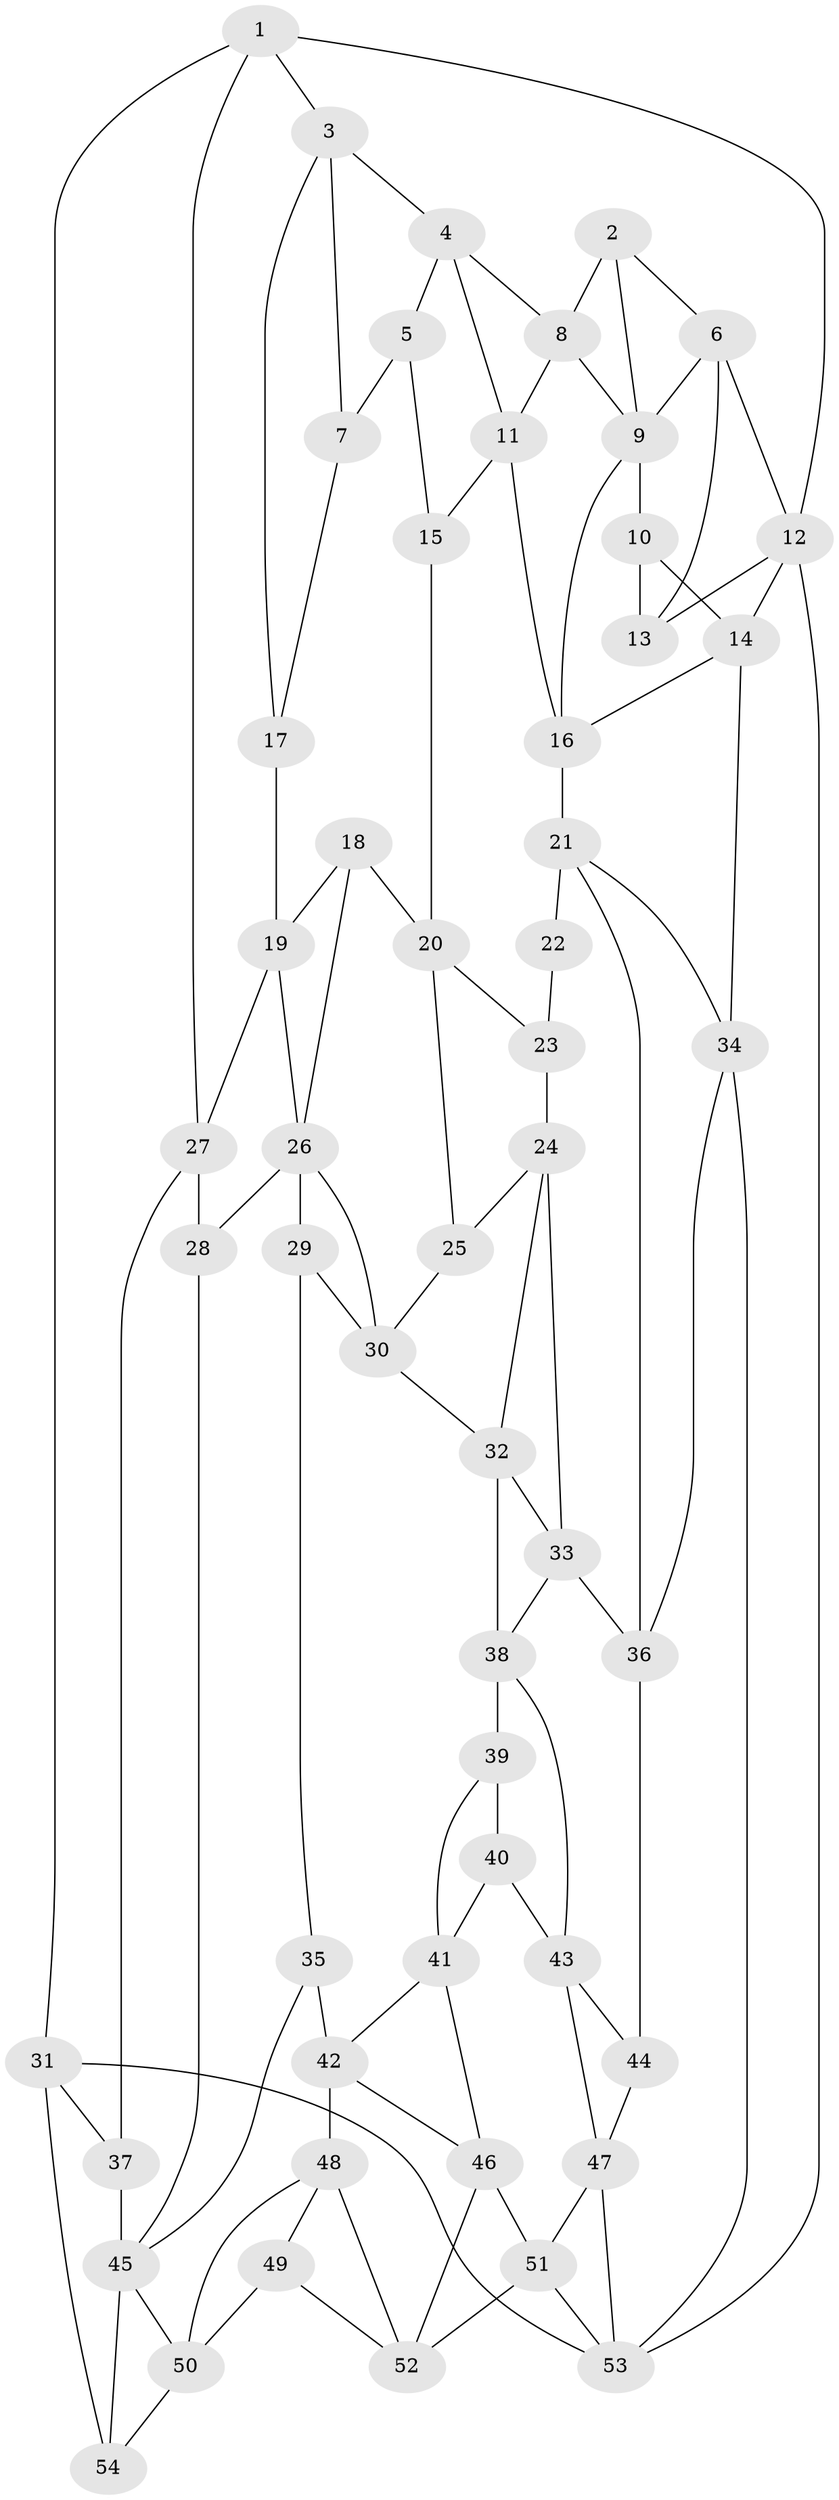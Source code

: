 // original degree distribution, {3: 0.014925373134328358, 4: 0.22388059701492538, 6: 0.208955223880597, 5: 0.5522388059701493}
// Generated by graph-tools (version 1.1) at 2025/38/03/04/25 23:38:34]
// undirected, 54 vertices, 100 edges
graph export_dot {
  node [color=gray90,style=filled];
  1;
  2;
  3;
  4;
  5;
  6;
  7;
  8;
  9;
  10;
  11;
  12;
  13;
  14;
  15;
  16;
  17;
  18;
  19;
  20;
  21;
  22;
  23;
  24;
  25;
  26;
  27;
  28;
  29;
  30;
  31;
  32;
  33;
  34;
  35;
  36;
  37;
  38;
  39;
  40;
  41;
  42;
  43;
  44;
  45;
  46;
  47;
  48;
  49;
  50;
  51;
  52;
  53;
  54;
  1 -- 3 [weight=1.0];
  1 -- 12 [weight=1.0];
  1 -- 27 [weight=1.0];
  1 -- 31 [weight=1.0];
  2 -- 6 [weight=1.0];
  2 -- 8 [weight=2.0];
  2 -- 9 [weight=1.0];
  3 -- 4 [weight=1.0];
  3 -- 7 [weight=2.0];
  3 -- 17 [weight=1.0];
  4 -- 5 [weight=1.0];
  4 -- 8 [weight=1.0];
  4 -- 11 [weight=1.0];
  5 -- 7 [weight=1.0];
  5 -- 15 [weight=1.0];
  6 -- 9 [weight=1.0];
  6 -- 12 [weight=1.0];
  6 -- 13 [weight=1.0];
  7 -- 17 [weight=1.0];
  8 -- 9 [weight=1.0];
  8 -- 11 [weight=1.0];
  9 -- 10 [weight=2.0];
  9 -- 16 [weight=1.0];
  10 -- 13 [weight=1.0];
  10 -- 14 [weight=1.0];
  11 -- 15 [weight=1.0];
  11 -- 16 [weight=1.0];
  12 -- 13 [weight=1.0];
  12 -- 14 [weight=1.0];
  12 -- 53 [weight=1.0];
  14 -- 16 [weight=1.0];
  14 -- 34 [weight=1.0];
  15 -- 20 [weight=2.0];
  16 -- 21 [weight=1.0];
  17 -- 19 [weight=2.0];
  18 -- 19 [weight=1.0];
  18 -- 20 [weight=1.0];
  18 -- 26 [weight=1.0];
  19 -- 26 [weight=1.0];
  19 -- 27 [weight=1.0];
  20 -- 23 [weight=1.0];
  20 -- 25 [weight=1.0];
  21 -- 22 [weight=2.0];
  21 -- 34 [weight=1.0];
  21 -- 36 [weight=1.0];
  22 -- 23 [weight=2.0];
  23 -- 24 [weight=1.0];
  24 -- 25 [weight=1.0];
  24 -- 32 [weight=1.0];
  24 -- 33 [weight=1.0];
  25 -- 30 [weight=1.0];
  26 -- 28 [weight=1.0];
  26 -- 29 [weight=1.0];
  26 -- 30 [weight=1.0];
  27 -- 28 [weight=2.0];
  27 -- 37 [weight=1.0];
  28 -- 45 [weight=1.0];
  29 -- 30 [weight=2.0];
  29 -- 35 [weight=1.0];
  30 -- 32 [weight=1.0];
  31 -- 37 [weight=1.0];
  31 -- 53 [weight=1.0];
  31 -- 54 [weight=2.0];
  32 -- 33 [weight=1.0];
  32 -- 38 [weight=1.0];
  33 -- 36 [weight=1.0];
  33 -- 38 [weight=1.0];
  34 -- 36 [weight=1.0];
  34 -- 53 [weight=1.0];
  35 -- 42 [weight=2.0];
  35 -- 45 [weight=1.0];
  36 -- 44 [weight=2.0];
  37 -- 45 [weight=2.0];
  38 -- 39 [weight=2.0];
  38 -- 43 [weight=1.0];
  39 -- 40 [weight=1.0];
  39 -- 41 [weight=1.0];
  40 -- 41 [weight=1.0];
  40 -- 43 [weight=1.0];
  41 -- 42 [weight=1.0];
  41 -- 46 [weight=1.0];
  42 -- 46 [weight=1.0];
  42 -- 48 [weight=2.0];
  43 -- 44 [weight=1.0];
  43 -- 47 [weight=1.0];
  44 -- 47 [weight=1.0];
  45 -- 50 [weight=1.0];
  45 -- 54 [weight=1.0];
  46 -- 51 [weight=1.0];
  46 -- 52 [weight=1.0];
  47 -- 51 [weight=1.0];
  47 -- 53 [weight=1.0];
  48 -- 49 [weight=1.0];
  48 -- 50 [weight=1.0];
  48 -- 52 [weight=1.0];
  49 -- 50 [weight=1.0];
  49 -- 52 [weight=1.0];
  50 -- 54 [weight=2.0];
  51 -- 52 [weight=1.0];
  51 -- 53 [weight=1.0];
}
